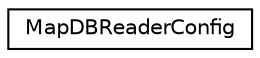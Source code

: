 digraph "Graphical Class Hierarchy"
{
 // LATEX_PDF_SIZE
  edge [fontname="Helvetica",fontsize="10",labelfontname="Helvetica",labelfontsize="10"];
  node [fontname="Helvetica",fontsize="10",shape=record];
  rankdir="LR";
  Node0 [label="MapDBReaderConfig",height=0.2,width=0.4,color="black", fillcolor="white", style="filled",URL="$structMapDBReaderConfig.html",tooltip="Configuration object for MapDBReader class."];
}
